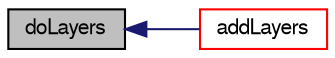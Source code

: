 digraph "doLayers"
{
  bgcolor="transparent";
  edge [fontname="FreeSans",fontsize="10",labelfontname="FreeSans",labelfontsize="10"];
  node [fontname="FreeSans",fontsize="10",shape=record];
  rankdir="LR";
  Node1962 [label="doLayers",height=0.2,width=0.4,color="black", fillcolor="grey75", style="filled", fontcolor="black"];
  Node1962 -> Node1963 [dir="back",color="midnightblue",fontsize="10",style="solid",fontname="FreeSans"];
  Node1963 [label="addLayers",height=0.2,width=0.4,color="red",URL="$a24610.html#a2654851d1ffedc26e8ff1424f7097ba6",tooltip="Add cell layers. "];
}

